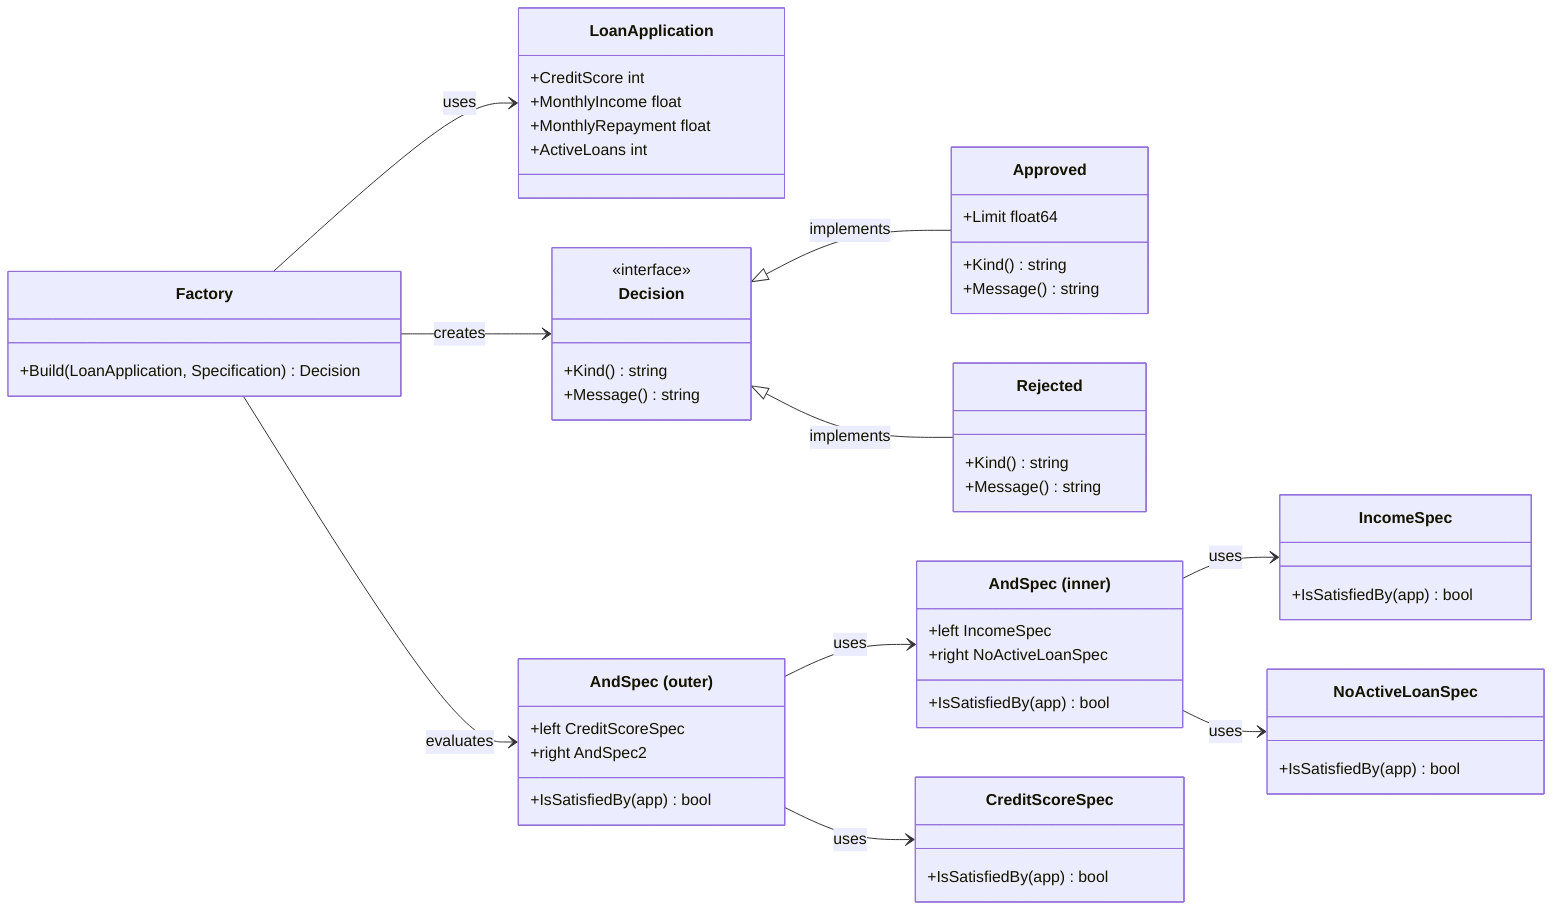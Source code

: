 classDiagram
    direction LR
    class LoanApplication {
        +CreditScore int
        +MonthlyIncome float
        +MonthlyRepayment float
        +ActiveLoans int
    }

    class Factory {
        +Build(LoanApplication, Specification) Decision
    }

    class Decision {
        <<interface>>
        +Kind() string
        +Message() string
    }

    class Approved {
        +Limit float64
        +Kind() string
        +Message() string
    }

    class Rejected {
        +Kind() string
        +Message() string
    }

    class AndSpec1["AndSpec (outer)"] {
        +left CreditScoreSpec
        +right AndSpec2
        +IsSatisfiedBy(app) bool
    }

    class AndSpec2["AndSpec (inner)"] {
        +left IncomeSpec
        +right NoActiveLoanSpec
        +IsSatisfiedBy(app) bool
    }

    class CreditScoreSpec {
        +IsSatisfiedBy(app) bool
    }

    class IncomeSpec {
        +IsSatisfiedBy(app) bool
    }

    class NoActiveLoanSpec {
        +IsSatisfiedBy(app) bool
    }

    Factory --> LoanApplication : uses
    Factory --> AndSpec1 : evaluates
    Factory --> Decision : creates
    
    Decision <|-- Approved : implements
    Decision <|-- Rejected : implements
    
    AndSpec1 --> CreditScoreSpec : uses
    AndSpec1 --> AndSpec2 : uses
    
    AndSpec2 --> IncomeSpec : uses
    AndSpec2 --> NoActiveLoanSpec : uses